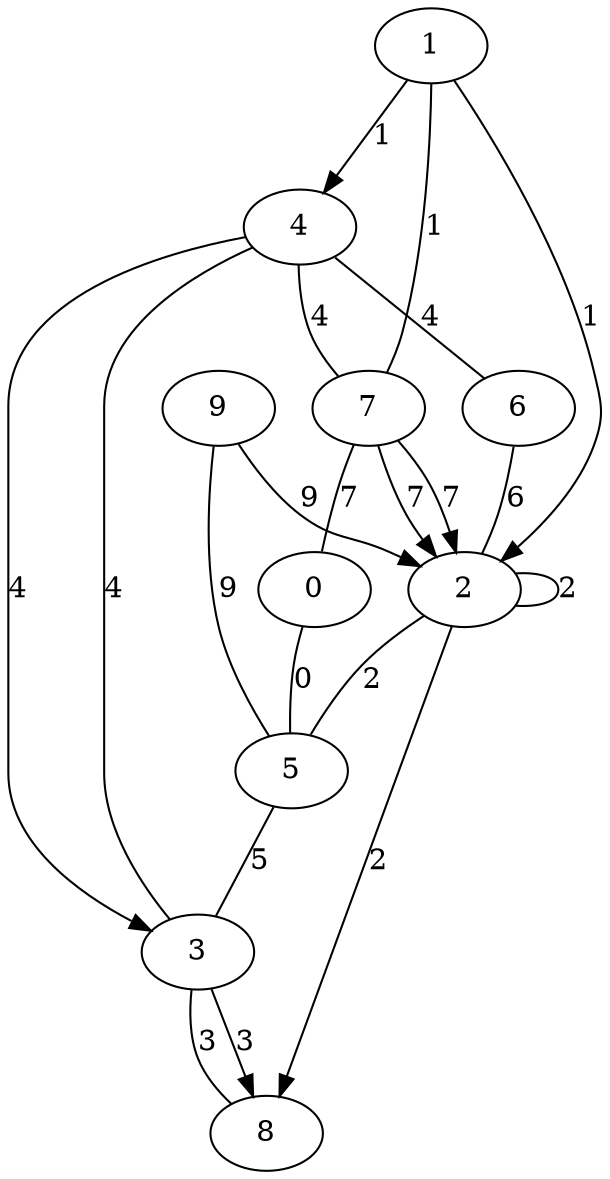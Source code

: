 digraph G {
	"0" -> "5" [dir="none", label="0"];
	"1" -> "4" [dir="forward", label="1"];
	"1" -> "2" [dir="forward", label="1"];
	"1" -> "7" [dir="none", label="1"];
	"2" -> "8" [dir="forward", label="2"];
	"2" -> "5" [dir="none", label="2"];
	"2" -> "2" [dir="none", label="2"];
	"3" -> "8" [dir="forward", label="3"];
	"3" -> "8" [dir="none", label="3"];
	"4" -> "3" [dir="forward", label="4"];
	"4" -> "3" [dir="none", label="4"];
	"4" -> "6" [dir="none", label="4"];
	"4" -> "7" [dir="none", label="4"];
	"5" -> "3" [dir="none", label="5"];
	"6" -> "2" [dir="none", label="6"];
	"7" -> "2" [dir="forward", label="7"];
	"7" -> "2" [dir="forward", label="7"];
	"7" -> "0" [dir="none", label="7"];
	"8";
	"9" -> "2" [dir="forward", label="9"];
	"9" -> "5" [dir="none", label="9"];
}